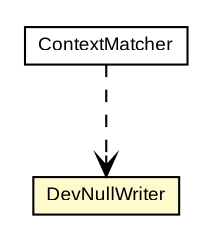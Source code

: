 #!/usr/local/bin/dot
#
# Class diagram 
# Generated by UmlGraph version 4.5 (http://www.spinellis.gr/sw/umlgraph)
#

digraph G {
	edge [fontname="arial",fontsize=10,labelfontname="arial",labelfontsize=10];
	node [fontname="arial",fontsize=10,shape=plaintext];
	// gr.spinellis.umlgraph.doclet.ContextMatcher
	c498 [label=<<table border="0" cellborder="1" cellspacing="0" cellpadding="2" port="p" href="./ContextMatcher.html">
		<tr><td><table border="0" cellspacing="0" cellpadding="1">
			<tr><td> ContextMatcher </td></tr>
		</table></td></tr>
		</table>>, fontname="arial", fontcolor="black", fontsize=9.0];
	// gr.spinellis.umlgraph.doclet.ContextMatcher.DevNullWriter
	c500 [label=<<table border="0" cellborder="1" cellspacing="0" cellpadding="2" port="p" bgcolor="lemonChiffon" href="./ContextMatcher.DevNullWriter.html">
		<tr><td><table border="0" cellspacing="0" cellpadding="1">
			<tr><td> DevNullWriter </td></tr>
		</table></td></tr>
		</table>>, fontname="arial", fontcolor="black", fontsize=9.0];
	// gr.spinellis.umlgraph.doclet.ContextMatcher DEPEND gr.spinellis.umlgraph.doclet.ContextMatcher.DevNullWriter
	c498:p -> c500:p [taillabel="", label="", headlabel="", fontname="arial", fontcolor="black", fontsize=10.0, color="black", arrowhead=open, style=dashed];
}

